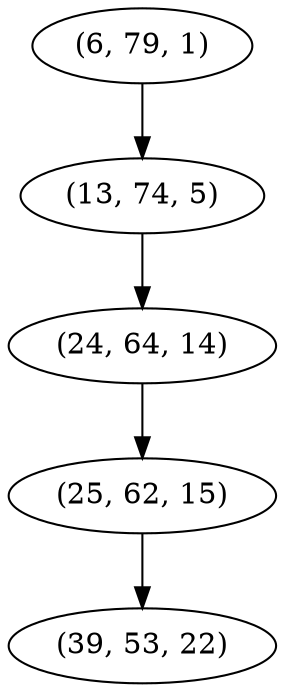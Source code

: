 digraph tree {
    "(6, 79, 1)";
    "(13, 74, 5)";
    "(24, 64, 14)";
    "(25, 62, 15)";
    "(39, 53, 22)";
    "(6, 79, 1)" -> "(13, 74, 5)";
    "(13, 74, 5)" -> "(24, 64, 14)";
    "(24, 64, 14)" -> "(25, 62, 15)";
    "(25, 62, 15)" -> "(39, 53, 22)";
}
